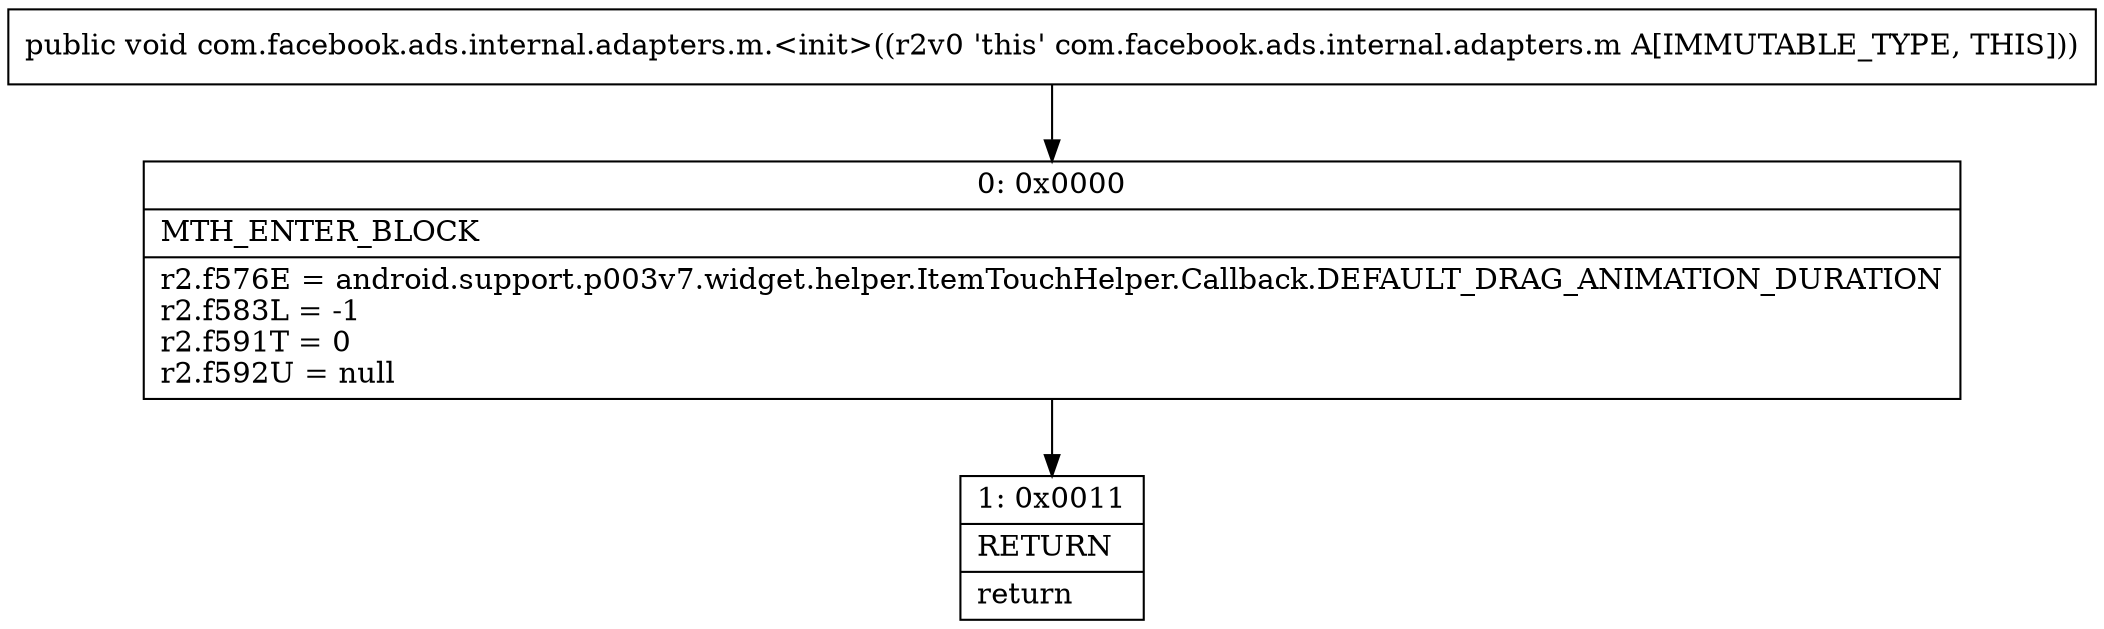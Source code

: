 digraph "CFG forcom.facebook.ads.internal.adapters.m.\<init\>()V" {
Node_0 [shape=record,label="{0\:\ 0x0000|MTH_ENTER_BLOCK\l|r2.f576E = android.support.p003v7.widget.helper.ItemTouchHelper.Callback.DEFAULT_DRAG_ANIMATION_DURATION\lr2.f583L = \-1\lr2.f591T = 0\lr2.f592U = null\l}"];
Node_1 [shape=record,label="{1\:\ 0x0011|RETURN\l|return\l}"];
MethodNode[shape=record,label="{public void com.facebook.ads.internal.adapters.m.\<init\>((r2v0 'this' com.facebook.ads.internal.adapters.m A[IMMUTABLE_TYPE, THIS])) }"];
MethodNode -> Node_0;
Node_0 -> Node_1;
}

